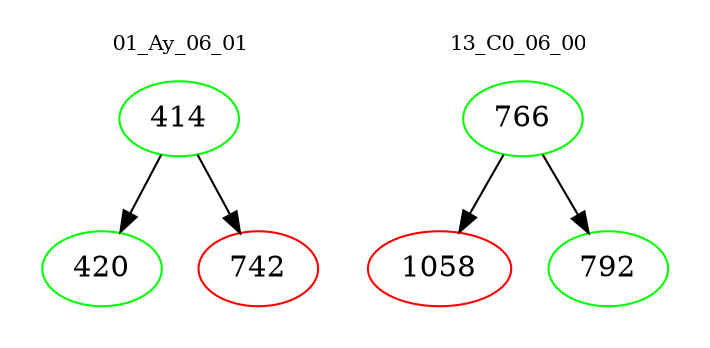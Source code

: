 digraph{
subgraph cluster_0 {
color = white
label = "01_Ay_06_01";
fontsize=10;
T0_414 [label="414", color="green"]
T0_414 -> T0_420 [color="black"]
T0_420 [label="420", color="green"]
T0_414 -> T0_742 [color="black"]
T0_742 [label="742", color="red"]
}
subgraph cluster_1 {
color = white
label = "13_C0_06_00";
fontsize=10;
T1_766 [label="766", color="green"]
T1_766 -> T1_1058 [color="black"]
T1_1058 [label="1058", color="red"]
T1_766 -> T1_792 [color="black"]
T1_792 [label="792", color="green"]
}
}
